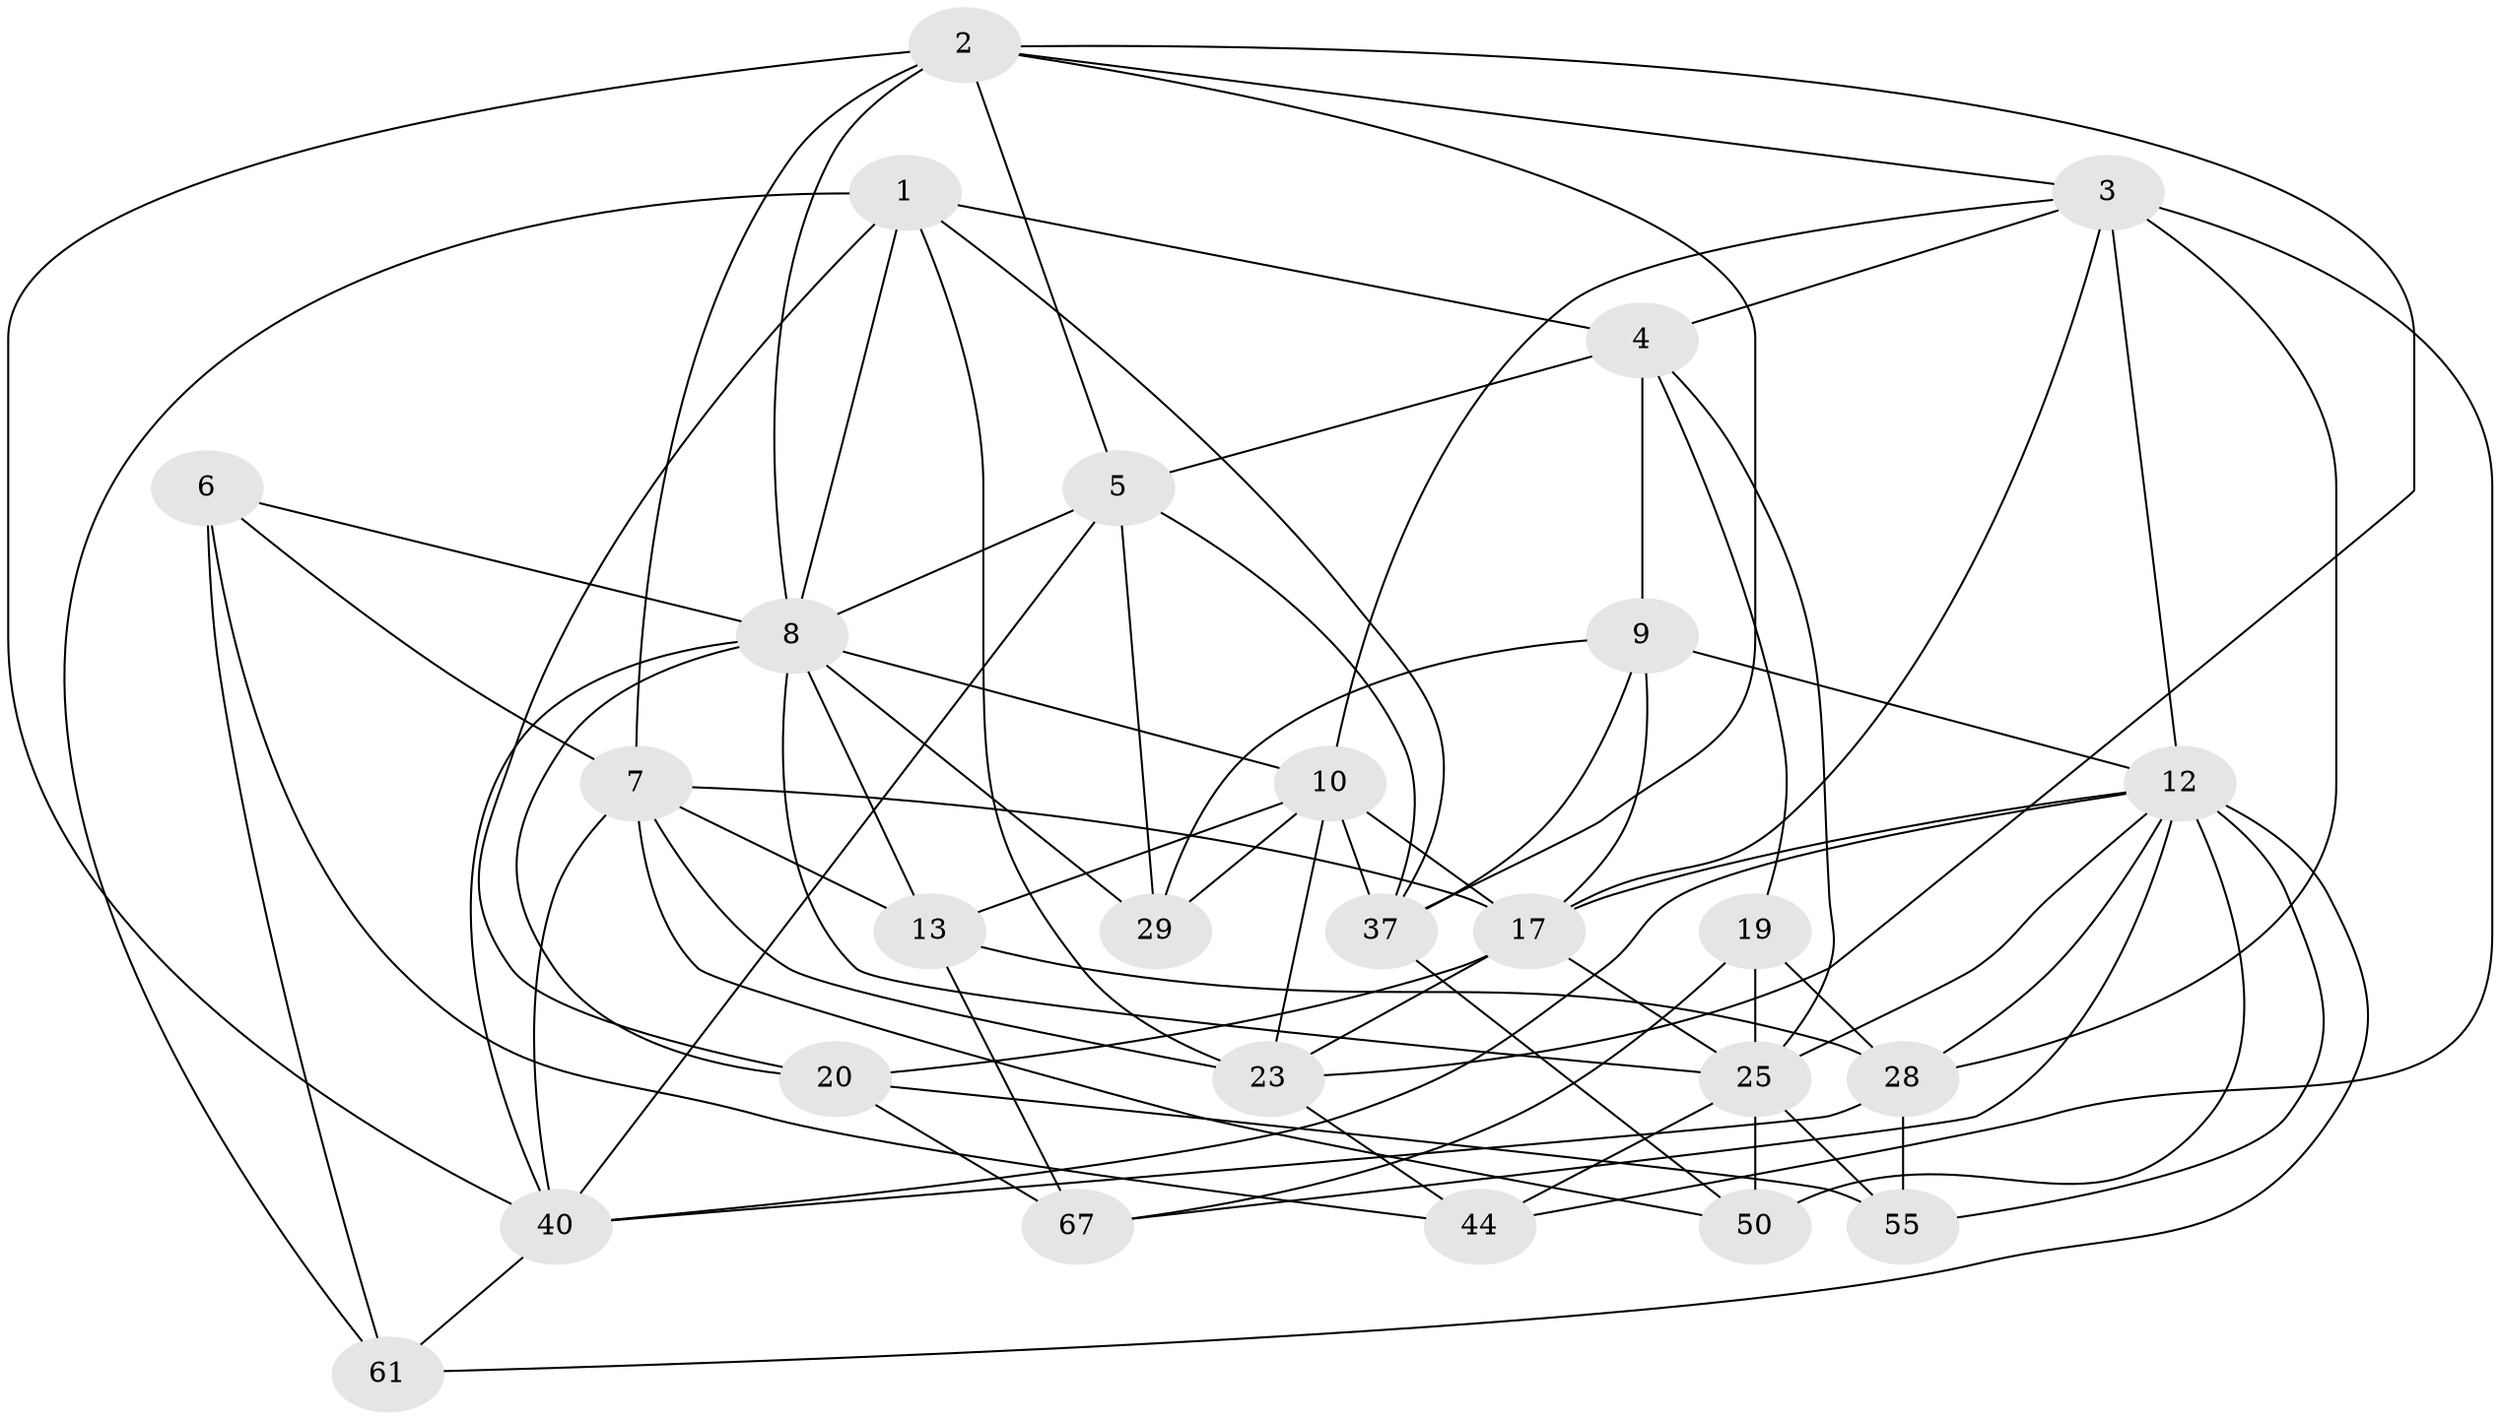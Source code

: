 // original degree distribution, {4: 1.0}
// Generated by graph-tools (version 1.1) at 2025/21/03/04/25 18:21:02]
// undirected, 26 vertices, 77 edges
graph export_dot {
graph [start="1"]
  node [color=gray90,style=filled];
  1 [super="+21+46"];
  2 [super="+32+60"];
  3 [super="+14+33"];
  4 [super="+30"];
  5 [super="+48"];
  6;
  7 [super="+49+56"];
  8 [super="+41+11"];
  9 [super="+39"];
  10 [super="+22"];
  12 [super="+62+47+15"];
  13 [super="+43"];
  17 [super="+18+38"];
  19;
  20 [super="+27"];
  23 [super="+59+57+64"];
  25 [super="+34+63+58"];
  28 [super="+52+35"];
  29;
  37 [super="+66"];
  40 [super="+42+45"];
  44;
  50 [super="+51"];
  55;
  61;
  67;
  1 -- 61;
  1 -- 20 [weight=2];
  1 -- 4;
  1 -- 23;
  1 -- 37;
  1 -- 8 [weight=2];
  2 -- 7;
  2 -- 8 [weight=2];
  2 -- 23;
  2 -- 37;
  2 -- 3;
  2 -- 5;
  2 -- 40;
  3 -- 12;
  3 -- 17;
  3 -- 28 [weight=2];
  3 -- 10;
  3 -- 4;
  3 -- 44;
  4 -- 19;
  4 -- 5;
  4 -- 9;
  4 -- 25;
  5 -- 29;
  5 -- 40;
  5 -- 37;
  5 -- 8;
  6 -- 61;
  6 -- 44;
  6 -- 8;
  6 -- 7;
  7 -- 17;
  7 -- 23 [weight=2];
  7 -- 13;
  7 -- 50;
  7 -- 40;
  8 -- 10;
  8 -- 29;
  8 -- 25 [weight=2];
  8 -- 13 [weight=2];
  8 -- 40;
  8 -- 20;
  9 -- 37;
  9 -- 12;
  9 -- 29;
  9 -- 17 [weight=2];
  10 -- 29;
  10 -- 17;
  10 -- 37;
  10 -- 23 [weight=2];
  10 -- 13;
  12 -- 40;
  12 -- 61;
  12 -- 25 [weight=2];
  12 -- 17 [weight=2];
  12 -- 50;
  12 -- 67;
  12 -- 55;
  12 -- 28;
  13 -- 67;
  13 -- 28;
  17 -- 25;
  17 -- 20;
  17 -- 23;
  19 -- 25;
  19 -- 67;
  19 -- 28;
  20 -- 67;
  20 -- 55;
  23 -- 44;
  25 -- 50 [weight=3];
  25 -- 55;
  25 -- 44;
  28 -- 55;
  28 -- 40 [weight=2];
  37 -- 50;
  40 -- 61;
}
